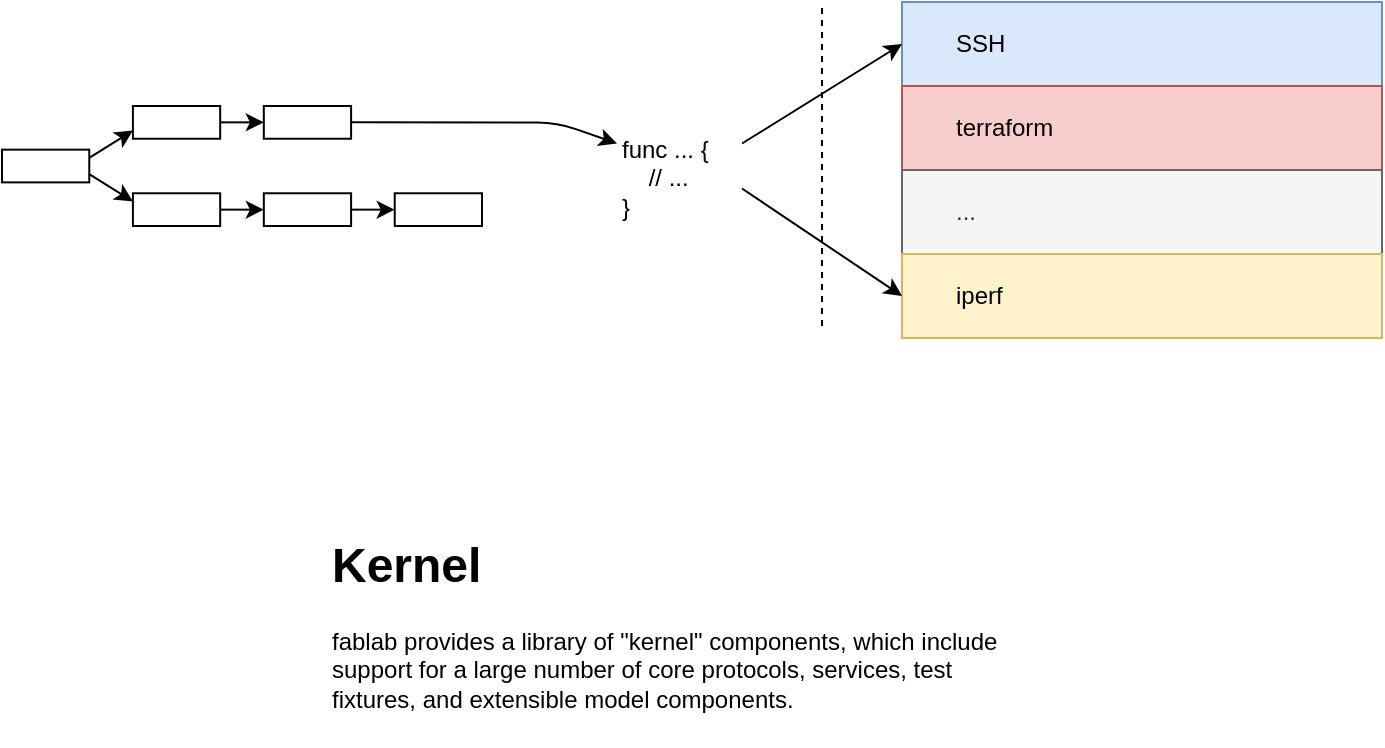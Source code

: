 <mxfile version="13.0.1" type="device"><diagram id="KXkkV9B8q3uqfVLMOjS5" name="Page-1"><mxGraphModel dx="1102" dy="1023" grid="1" gridSize="10" guides="1" tooltips="1" connect="1" arrows="1" fold="1" page="1" pageScale="1" pageWidth="800" pageHeight="450" math="0" shadow="0"><root><mxCell id="0"/><mxCell id="1" parent="0"/><mxCell id="1deCelIfa6eUBW9n5wun-22" value="&lt;h1&gt;Kernel&lt;/h1&gt;&lt;p&gt;fablab provides a library of &quot;kernel&quot; components, which include support for a large number of core protocols, services, test fixtures, and extensible model components.&lt;/p&gt;" style="text;html=1;strokeColor=none;fillColor=none;spacing=5;spacingTop=-20;whiteSpace=wrap;overflow=hidden;rounded=0;" parent="1" vertex="1"><mxGeometry x="230" y="300" width="360" height="110" as="geometry"/></mxCell><mxCell id="rHhQM-Jba1zxQv5Un5K_-1" value="" style="group" parent="1" vertex="1" connectable="0"><mxGeometry x="70" y="90" width="240" height="60" as="geometry"/></mxCell><mxCell id="9QtBFPpz5OQuJQ5Ff8Gc-1" value="" style="rounded=0;whiteSpace=wrap;html=1;" parent="rHhQM-Jba1zxQv5Un5K_-1" vertex="1"><mxGeometry y="21.818" width="43.636" height="16.364" as="geometry"/></mxCell><mxCell id="9QtBFPpz5OQuJQ5Ff8Gc-2" value="" style="rounded=0;whiteSpace=wrap;html=1;" parent="rHhQM-Jba1zxQv5Un5K_-1" vertex="1"><mxGeometry x="65.455" width="43.636" height="16.364" as="geometry"/></mxCell><mxCell id="9QtBFPpz5OQuJQ5Ff8Gc-3" value="" style="rounded=0;whiteSpace=wrap;html=1;" parent="rHhQM-Jba1zxQv5Un5K_-1" vertex="1"><mxGeometry x="65.455" y="43.636" width="43.636" height="16.364" as="geometry"/></mxCell><mxCell id="9QtBFPpz5OQuJQ5Ff8Gc-4" value="" style="endArrow=classic;html=1;entryX=0;entryY=0.75;entryDx=0;entryDy=0;exitX=1;exitY=0.25;exitDx=0;exitDy=0;" parent="rHhQM-Jba1zxQv5Un5K_-1" source="9QtBFPpz5OQuJQ5Ff8Gc-1" target="9QtBFPpz5OQuJQ5Ff8Gc-2" edge="1"><mxGeometry width="50" height="50" relative="1" as="geometry"><mxPoint x="3.273" y="30" as="sourcePoint"/><mxPoint x="30.545" y="2.727" as="targetPoint"/></mxGeometry></mxCell><mxCell id="9QtBFPpz5OQuJQ5Ff8Gc-5" value="" style="endArrow=classic;html=1;exitX=1;exitY=0.75;exitDx=0;exitDy=0;entryX=0;entryY=0.25;entryDx=0;entryDy=0;" parent="rHhQM-Jba1zxQv5Un5K_-1" source="9QtBFPpz5OQuJQ5Ff8Gc-1" target="9QtBFPpz5OQuJQ5Ff8Gc-3" edge="1"><mxGeometry width="50" height="50" relative="1" as="geometry"><mxPoint x="3.273" y="122.727" as="sourcePoint"/><mxPoint x="30.545" y="95.455" as="targetPoint"/></mxGeometry></mxCell><mxCell id="9QtBFPpz5OQuJQ5Ff8Gc-6" value="" style="rounded=0;whiteSpace=wrap;html=1;" parent="rHhQM-Jba1zxQv5Un5K_-1" vertex="1"><mxGeometry x="130.909" width="43.636" height="16.364" as="geometry"/></mxCell><mxCell id="9QtBFPpz5OQuJQ5Ff8Gc-7" value="" style="rounded=0;whiteSpace=wrap;html=1;" parent="rHhQM-Jba1zxQv5Un5K_-1" vertex="1"><mxGeometry x="130.909" y="43.636" width="43.636" height="16.364" as="geometry"/></mxCell><mxCell id="9QtBFPpz5OQuJQ5Ff8Gc-8" value="" style="rounded=0;whiteSpace=wrap;html=1;" parent="rHhQM-Jba1zxQv5Un5K_-1" vertex="1"><mxGeometry x="196.364" y="43.636" width="43.636" height="16.364" as="geometry"/></mxCell><mxCell id="9QtBFPpz5OQuJQ5Ff8Gc-9" value="" style="endArrow=classic;html=1;exitX=1;exitY=0.5;exitDx=0;exitDy=0;" parent="rHhQM-Jba1zxQv5Un5K_-1" source="9QtBFPpz5OQuJQ5Ff8Gc-7" target="9QtBFPpz5OQuJQ5Ff8Gc-8" edge="1"><mxGeometry width="50" height="50" relative="1" as="geometry"><mxPoint x="177.818" y="128.182" as="sourcePoint"/><mxPoint x="205.091" y="100.909" as="targetPoint"/></mxGeometry></mxCell><mxCell id="9QtBFPpz5OQuJQ5Ff8Gc-10" value="" style="endArrow=classic;html=1;exitX=1;exitY=0.5;exitDx=0;exitDy=0;entryX=0;entryY=0.5;entryDx=0;entryDy=0;" parent="rHhQM-Jba1zxQv5Un5K_-1" source="9QtBFPpz5OQuJQ5Ff8Gc-3" target="9QtBFPpz5OQuJQ5Ff8Gc-7" edge="1"><mxGeometry width="50" height="50" relative="1" as="geometry"><mxPoint x="101.455" y="139.091" as="sourcePoint"/><mxPoint x="128.727" y="111.818" as="targetPoint"/></mxGeometry></mxCell><mxCell id="9QtBFPpz5OQuJQ5Ff8Gc-11" value="" style="endArrow=classic;html=1;exitX=1;exitY=0.5;exitDx=0;exitDy=0;entryX=0;entryY=0.5;entryDx=0;entryDy=0;" parent="rHhQM-Jba1zxQv5Un5K_-1" source="9QtBFPpz5OQuJQ5Ff8Gc-2" target="9QtBFPpz5OQuJQ5Ff8Gc-6" edge="1"><mxGeometry width="50" height="50" relative="1" as="geometry"><mxPoint x="79.636" y="62.727" as="sourcePoint"/><mxPoint x="106.909" y="35.455" as="targetPoint"/></mxGeometry></mxCell><mxCell id="rHhQM-Jba1zxQv5Un5K_-2" value="func ... {&lt;br&gt;&amp;nbsp; &amp;nbsp; // ...&lt;br&gt;}" style="text;html=1;strokeColor=none;fillColor=none;align=left;verticalAlign=top;rounded=0;labelPosition=center;verticalLabelPosition=middle;" parent="1" vertex="1"><mxGeometry x="377.5" y="97.5" width="62.5" height="45" as="geometry"/></mxCell><mxCell id="rHhQM-Jba1zxQv5Un5K_-3" value="" style="endArrow=classic;html=1;exitX=1;exitY=0.5;exitDx=0;exitDy=0;entryX=0;entryY=0.25;entryDx=0;entryDy=0;" parent="1" source="9QtBFPpz5OQuJQ5Ff8Gc-6" target="rHhQM-Jba1zxQv5Un5K_-2" edge="1"><mxGeometry width="50" height="50" relative="1" as="geometry"><mxPoint x="295" y="82.5" as="sourcePoint"/><mxPoint x="332.5" y="45" as="targetPoint"/><Array as="points"><mxPoint x="347.5" y="98.25"/></Array></mxGeometry></mxCell><mxCell id="jgqAswDndvDgGgpJBncd-5" value="" style="endArrow=none;dashed=1;html=1;" edge="1" parent="1"><mxGeometry width="50" height="50" relative="1" as="geometry"><mxPoint x="480" y="200" as="sourcePoint"/><mxPoint x="480" y="40" as="targetPoint"/></mxGeometry></mxCell><mxCell id="jgqAswDndvDgGgpJBncd-6" value="SSH" style="rounded=0;whiteSpace=wrap;html=1;align=left;spacingLeft=25;fillColor=#dae8fc;strokeColor=#6c8ebf;" vertex="1" parent="1"><mxGeometry x="520" y="38" width="240" height="42" as="geometry"/></mxCell><mxCell id="jgqAswDndvDgGgpJBncd-7" value="terraform" style="rounded=0;whiteSpace=wrap;html=1;align=left;spacingLeft=25;fillColor=#f8cecc;strokeColor=#b85450;" vertex="1" parent="1"><mxGeometry x="520" y="80" width="240" height="42" as="geometry"/></mxCell><mxCell id="jgqAswDndvDgGgpJBncd-8" value="..." style="rounded=0;whiteSpace=wrap;html=1;align=left;spacingLeft=25;fillColor=#f5f5f5;strokeColor=#666666;fontColor=#333333;" vertex="1" parent="1"><mxGeometry x="520" y="122" width="240" height="42" as="geometry"/></mxCell><mxCell id="jgqAswDndvDgGgpJBncd-9" value="iperf" style="rounded=0;whiteSpace=wrap;html=1;align=left;spacingLeft=25;fillColor=#fff2cc;strokeColor=#d6b656;" vertex="1" parent="1"><mxGeometry x="520" y="164" width="240" height="42" as="geometry"/></mxCell><mxCell id="jgqAswDndvDgGgpJBncd-10" value="" style="endArrow=classic;html=1;entryX=0;entryY=0.5;entryDx=0;entryDy=0;exitX=1;exitY=0.25;exitDx=0;exitDy=0;" edge="1" parent="1" source="rHhQM-Jba1zxQv5Un5K_-2" target="jgqAswDndvDgGgpJBncd-6"><mxGeometry width="50" height="50" relative="1" as="geometry"><mxPoint x="440" y="190" as="sourcePoint"/><mxPoint x="490" y="140" as="targetPoint"/></mxGeometry></mxCell><mxCell id="jgqAswDndvDgGgpJBncd-11" value="" style="endArrow=classic;html=1;exitX=1;exitY=0.75;exitDx=0;exitDy=0;entryX=0;entryY=0.5;entryDx=0;entryDy=0;" edge="1" parent="1" source="rHhQM-Jba1zxQv5Un5K_-2" target="jgqAswDndvDgGgpJBncd-9"><mxGeometry width="50" height="50" relative="1" as="geometry"><mxPoint x="420" y="290" as="sourcePoint"/><mxPoint x="470" y="240" as="targetPoint"/></mxGeometry></mxCell></root></mxGraphModel></diagram></mxfile>